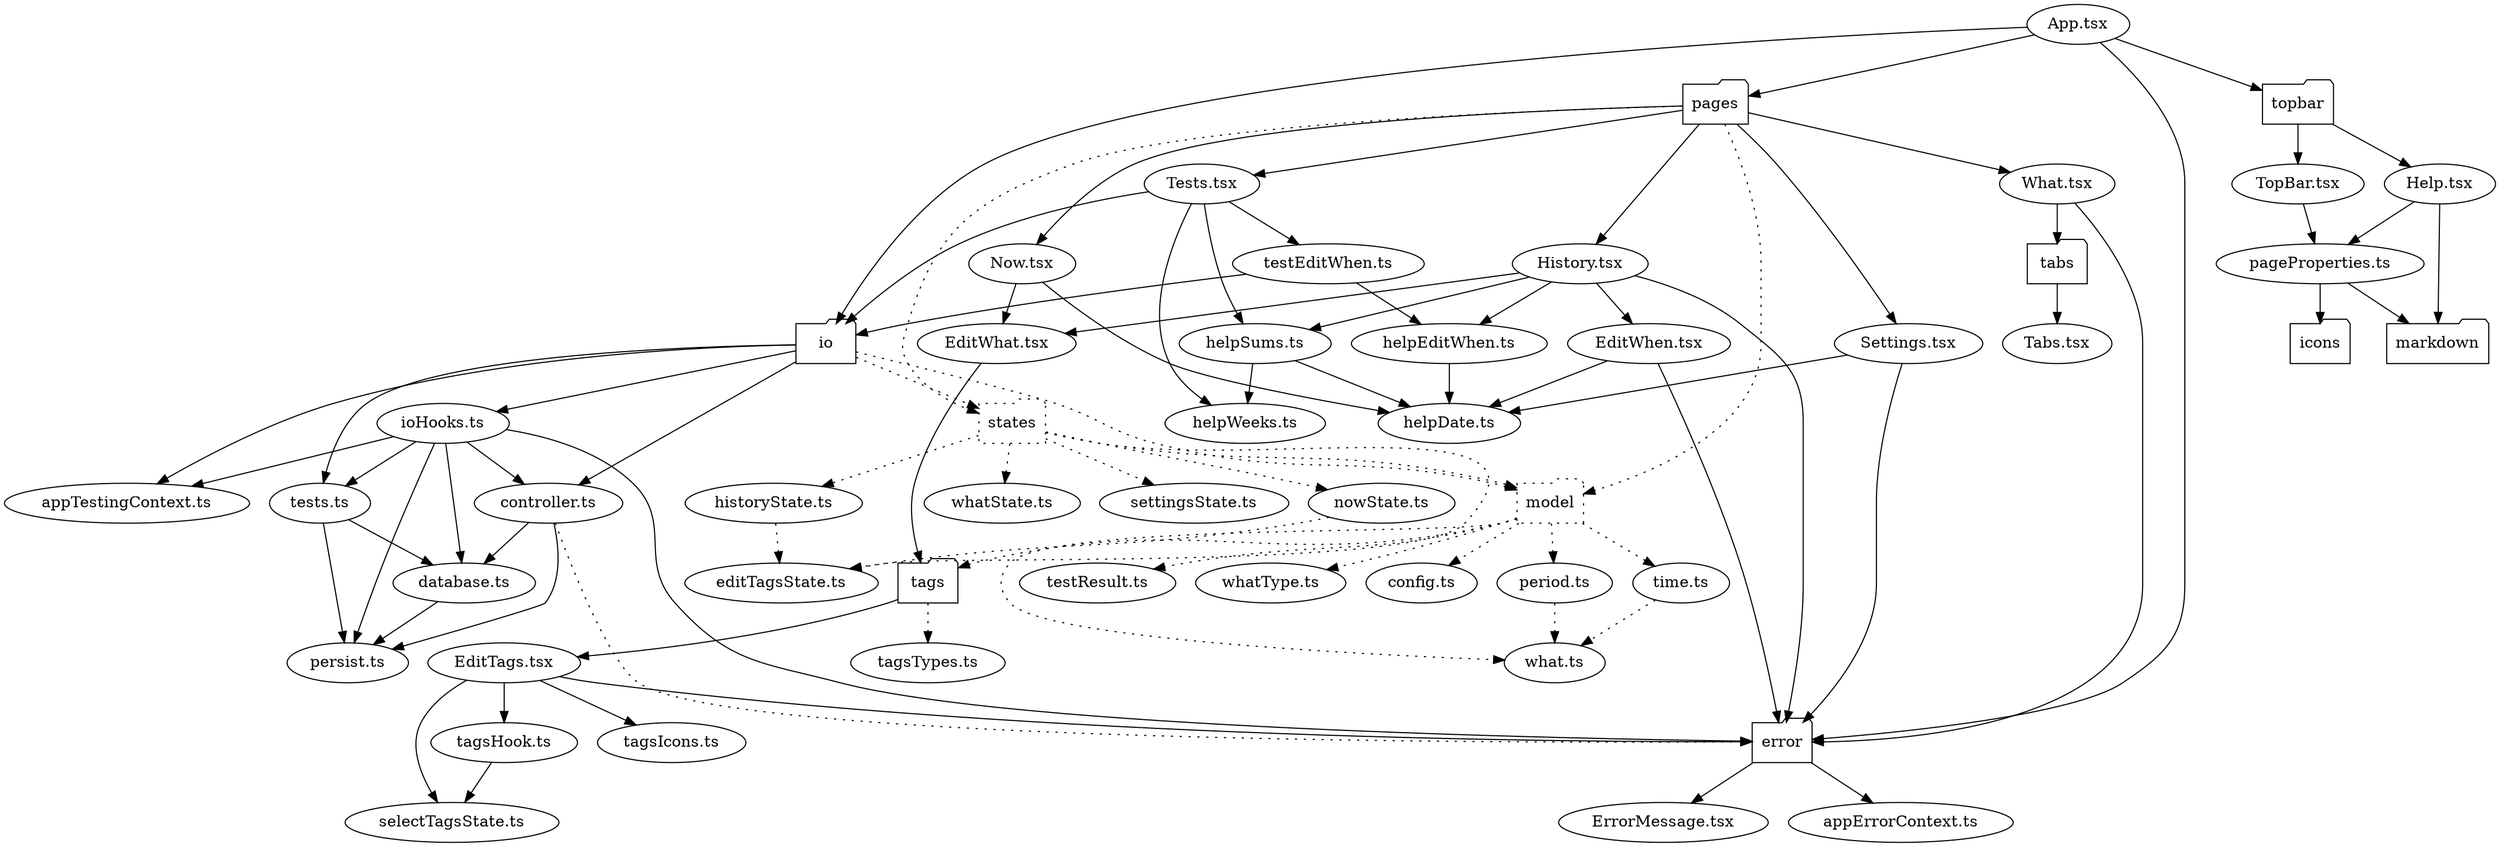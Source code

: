 digraph SRC {
  "App.tsx" -> {"error" "io" "pages" "topbar"};

  "error" [shape=folder];
  "io" [shape=folder];
  "model" [shape=folder] [style=dotted];
  "pages" [shape=folder];
  "states" [shape=folder] [style=dotted];
  "tabs" [shape=folder];
  "tags" [shape=folder];
  "topbar" [shape=folder];
  "icons" [shape=folder];
  "markdown" [shape=folder];
  
  "error" -> {"ErrorMessage.tsx" "appErrorContext.ts"};
  "ErrorMessage.tsx" -> {};
  "appErrorContext.ts" -> {};

  "io" -> {"controller.ts" "ioHooks.ts" "tests.ts" "appTestingContext.ts"};
  "io" -> {"model" "states"} [style=dotted];
  "controller.ts" -> {"persist.ts" "database.ts"};
  "controller.ts" -> {"error"} [style=dotted];
  "database.ts" -> {"persist.ts"};
  "ioHooks.ts" -> {"controller.ts" "database.ts" "persist.ts" "tests.ts" "appTestingContext.ts" "error"};
  "tests.ts" -> {"database.ts" "persist.ts"};
  "persist.ts" -> {}
  "appTestingContext.ts" -> {};

  "model" -> {"config.ts" "period.ts" "testResult.ts" "time.ts" "tags" "whatType.ts" "what.ts"} [style=dotted];
  "config.ts" -> {} [style=dotted];
  "period.ts" -> {"what.ts"} [style=dotted];
  "testResult.ts" -> {} [style=dotted];
  "time.ts" -> {"what.ts"} [style=dotted];
  "what.ts" -> {} [style=dotted];
  "whatType.ts" -> {} [style=dotted];

  "pages" -> {"Now.tsx" "What.tsx" "History.tsx" "Settings.tsx" "Tests.tsx"};
  "pages" -> {"model" "states"} [style=dotted];
  "helpDate.ts" -> {};
  "helpWeeks.ts" -> {};
  "Now.tsx" -> {"helpDate.ts" "EditWhat.tsx"};
  "What.tsx" -> {"tabs" "error"};
  "History.tsx" -> {"helpSums.ts" "EditWhat.tsx" "EditWhen.tsx" "helpEditWhen.ts" "error"};
  "Settings.tsx" -> {"error" "helpDate.ts"};
  "Tests.tsx" -> {"helpWeeks.ts" "helpSums.ts" "io" "testEditWhen.ts"};
  "helpSums.ts" -> {"helpWeeks.ts" "helpDate.ts"};
  "testEditWhen.ts" -> {"helpEditWhen.ts" "io"};
  "helpEditWhen.ts" -> {"helpDate.ts"};
  "EditWhat.tsx" -> {"tags"};
  "EditWhen.tsx" -> {"helpDate.ts" "error"}

  "states" -> {"nowState.ts" "whatState.ts" "historyState.ts" "settingsState.ts" "editTagsState.ts" "model"} [style=dotted];
  "nowState.ts" -> {"editTagsState.ts"} [style=dotted];
  "whatState.ts" -> {} [style=dotted];
  "historyState.ts" -> {"editTagsState.ts"} [style=dotted];
  "settingsState.ts" -> {} [style=dotted];
  "editTagsState.ts" -> {} [style=dotted];

  "tabs" -> {"Tabs.tsx"};
  "Tabs.tsx" -> {};

  "tags" -> {"EditTags.tsx"};
  "tags" -> {"tagsTypes.ts"} [style=dotted];
  "EditTags.tsx" -> {"error" "selectTagsState.ts" "tagsHook.ts" "tagsIcons.ts"};
  "tagsHook.ts" -> {"selectTagsState.ts"};
  "tagsIcons.ts" -> {};
  "tagsTypes.ts" -> {} [style=dotted];

  "topbar" -> {"TopBar.tsx" "Help.tsx"};
  "TopBar.tsx" -> {"pageProperties.ts"};
  "pageProperties.ts" -> {"markdown" "icons"};
  "Help.tsx" -> {"markdown" "pageProperties.ts"};
}
